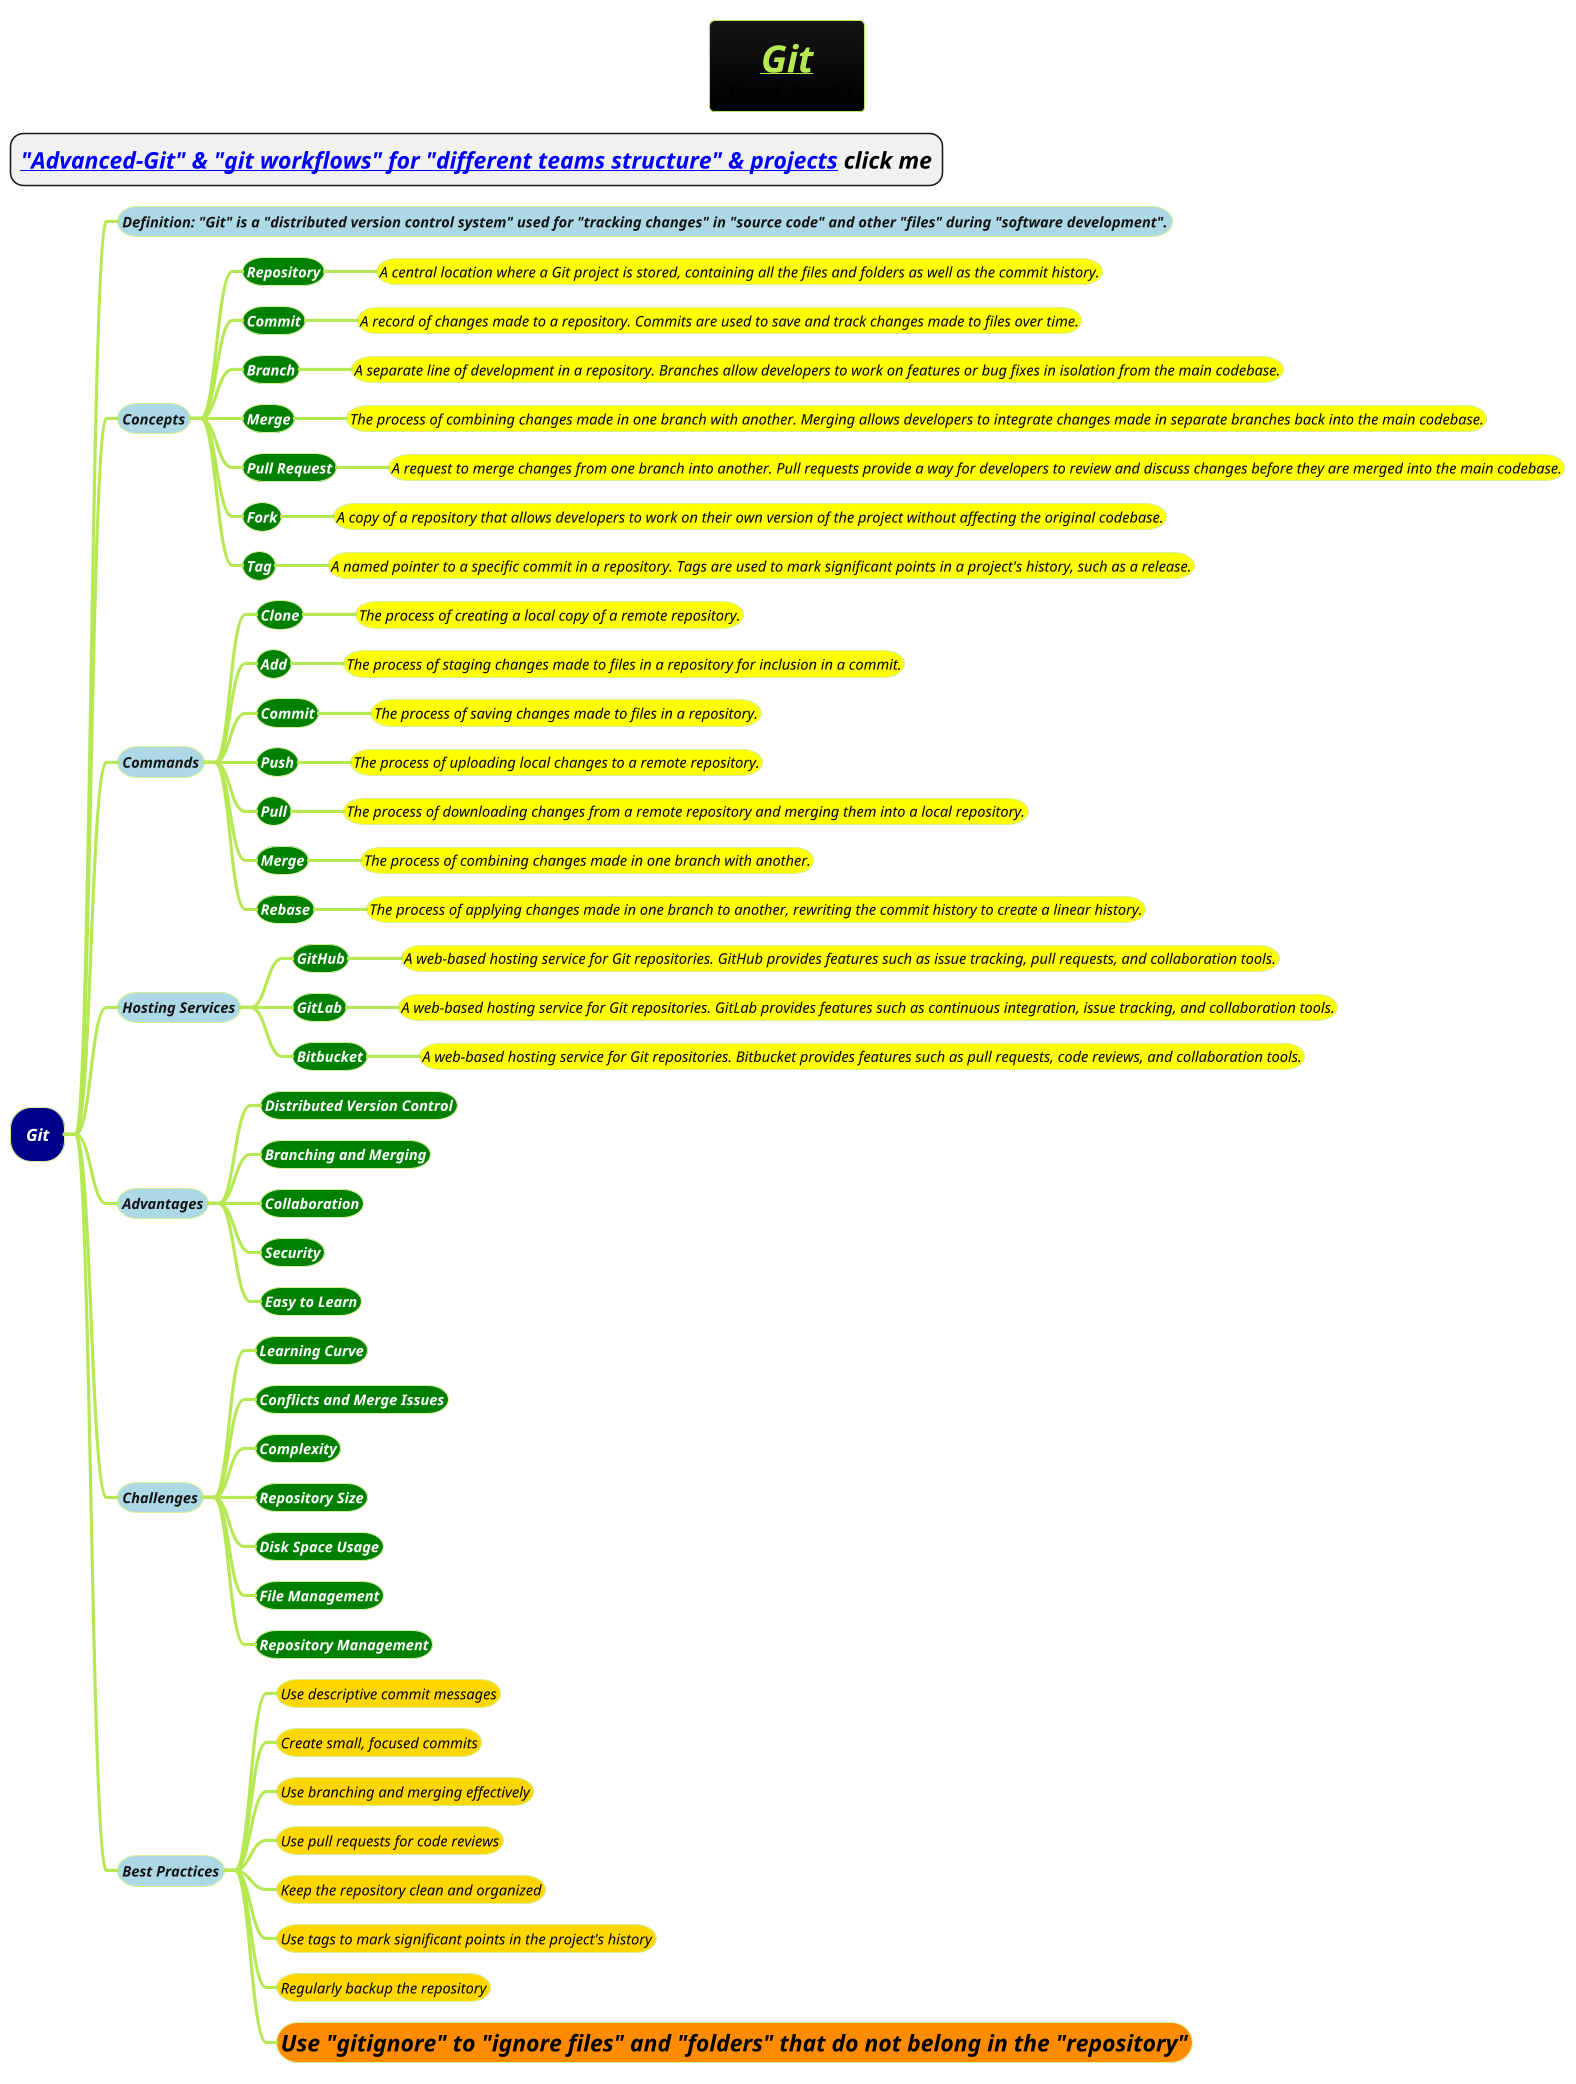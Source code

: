 @startmindmap
title =<i><b><u>Git\n<img:images/img.png{scale=.8}>
* =<i>[[docs/3-devops/git/Advanced-Git.puml "Advanced-Git" & "git workflows" for "different teams structure" & projects]] click me
!theme hacker

*[#darkblue] <color #white><i>Git
**[#lightblue] <i><color #blac><size:14>Definition: "Git" is a "distributed version control system" used for "tracking changes" in "source code" and other "files" during "software development".
**[#lightblue] <i><color #blac><size:14>Concepts
***[#green] <b><i><color #white><size:14>Repository
****[#yellow] <i><color #black><size:14>A central location where a Git project is stored, containing all the files and folders as well as the commit history.
***[#green] <b><i><color #white><size:14>Commit
****[#yellow] <i><color #black><size:14>A record of changes made to a repository. Commits are used to save and track changes made to files over time.
***[#green] <b><i><color #white><size:14>Branch
****[#yellow] <i><color #black><size:14>A separate line of development in a repository. Branches allow developers to work on features or bug fixes in isolation from the main codebase.
***[#green] <b><i><color #white><size:14>Merge
****[#yellow] <i><color #black><size:14>The process of combining changes made in one branch with another. Merging allows developers to integrate changes made in separate branches back into the main codebase.
***[#green] <b><i><color #white><size:14>Pull Request
****[#yellow] <i><color #black><size:14>A request to merge changes from one branch into another. Pull requests provide a way for developers to review and discuss changes before they are merged into the main codebase.
***[#green] <b><i><color #white><size:14>Fork
****[#yellow] <i><color #black><size:14>A copy of a repository that allows developers to work on their own version of the project without affecting the original codebase.
***[#green] <b><i><color #white><size:14>Tag
****[#yellow] <i><color #black><size:14>A named pointer to a specific commit in a repository. Tags are used to mark significant points in a project's history, such as a release.
**[#lightblue] <i><color #blac><size:14>Commands
***[#green] <b><i><color #white><size:14>Clone
****[#yellow] <i><color #black><size:14>The process of creating a local copy of a remote repository.
***[#green] <b><i><color #white><size:14>Add
****[#yellow] <i><color #black><size:14>The process of staging changes made to files in a repository for inclusion in a commit.
***[#green] <b><i><color #white><size:14>Commit
****[#yellow] <i><color #black><size:14>The process of saving changes made to files in a repository.
***[#green] <b><i><color #white><size:14>Push
****[#yellow] <i><color #black><size:14>The process of uploading local changes to a remote repository.
***[#green] <b><i><color #white><size:14>Pull
****[#yellow] <i><color #black><size:14>The process of downloading changes from a remote repository and merging them into a local repository.
***[#green] <b><i><color #white><size:14>Merge
****[#yellow] <i><color #black><size:14>The process of combining changes made in one branch with another.
***[#green] <b><i><color #white><size:14>Rebase
****[#yellow] <i><color #black><size:14>The process of applying changes made in one branch to another, rewriting the commit history to create a linear history.
**[#lightblue] <i><color #blac><size:14>Hosting Services
***[#green] <b><i><color #white><size:14>GitHub
****[#yellow] <i><color #black><size:14>A web-based hosting service for Git repositories. GitHub provides features such as issue tracking, pull requests, and collaboration tools.
***[#green] <b><i><color #white><size:14>GitLab
****[#yellow] <i><color #black><size:14>A web-based hosting service for Git repositories. GitLab provides features such as continuous integration, issue tracking, and collaboration tools.
***[#green] <b><i><color #white><size:14>Bitbucket
****[#yellow] <i><color #black><size:14>A web-based hosting service for Git repositories. Bitbucket provides features such as pull requests, code reviews, and collaboration tools.
**[#lightblue] <i><color #blac><size:14>Advantages
***[#green] <b><i><color #white><size:14>Distributed Version Control
***[#green] <b><i><color #white><size:14>Branching and Merging
***[#green] <b><i><color #white><size:14>Collaboration
***[#green] <b><i><color #white><size:14>Security
***[#green] <b><i><color #white><size:14>Easy to Learn
**[#lightblue] <i><color #blac><size:14>Challenges
***[#green] <b><i><color #white><size:14>Learning Curve
***[#green] <b><i><color #white><size:14>Conflicts and Merge Issues
***[#green] <b><i><color #white><size:14>Complexity
***[#green] <b><i><color #white><size:14>Repository Size
***[#green] <b><i><color #white><size:14>Disk Space Usage
***[#green] <b><i><color #white><size:14>File Management
***[#green] <b><i><color #white><size:14>Repository Management
**[#lightblue] <i><color #blac><size:14>Best Practices
***[#gold] <i><color #black><size:14>Use descriptive commit messages
***[#gold] <i><color #black><size:14>Create small, focused commits
***[#gold] <i><color #black><size:14>Use branching and merging effectively
***[#gold] <i><color #black><size:14>Use pull requests for code reviews
***[#gold] <i><color #black><size:14>Keep the repository clean and organized
***[#gold] <i><color #black><size:14>Use tags to mark significant points in the project's history
***[#gold] <i><color #black><size:14>Regularly backup the repository
***[#darkorange] <i><color #black><size:22><b>Use "gitignore" to "ignore files" and "folders" that do not belong in the "repository"
@endmindmap
